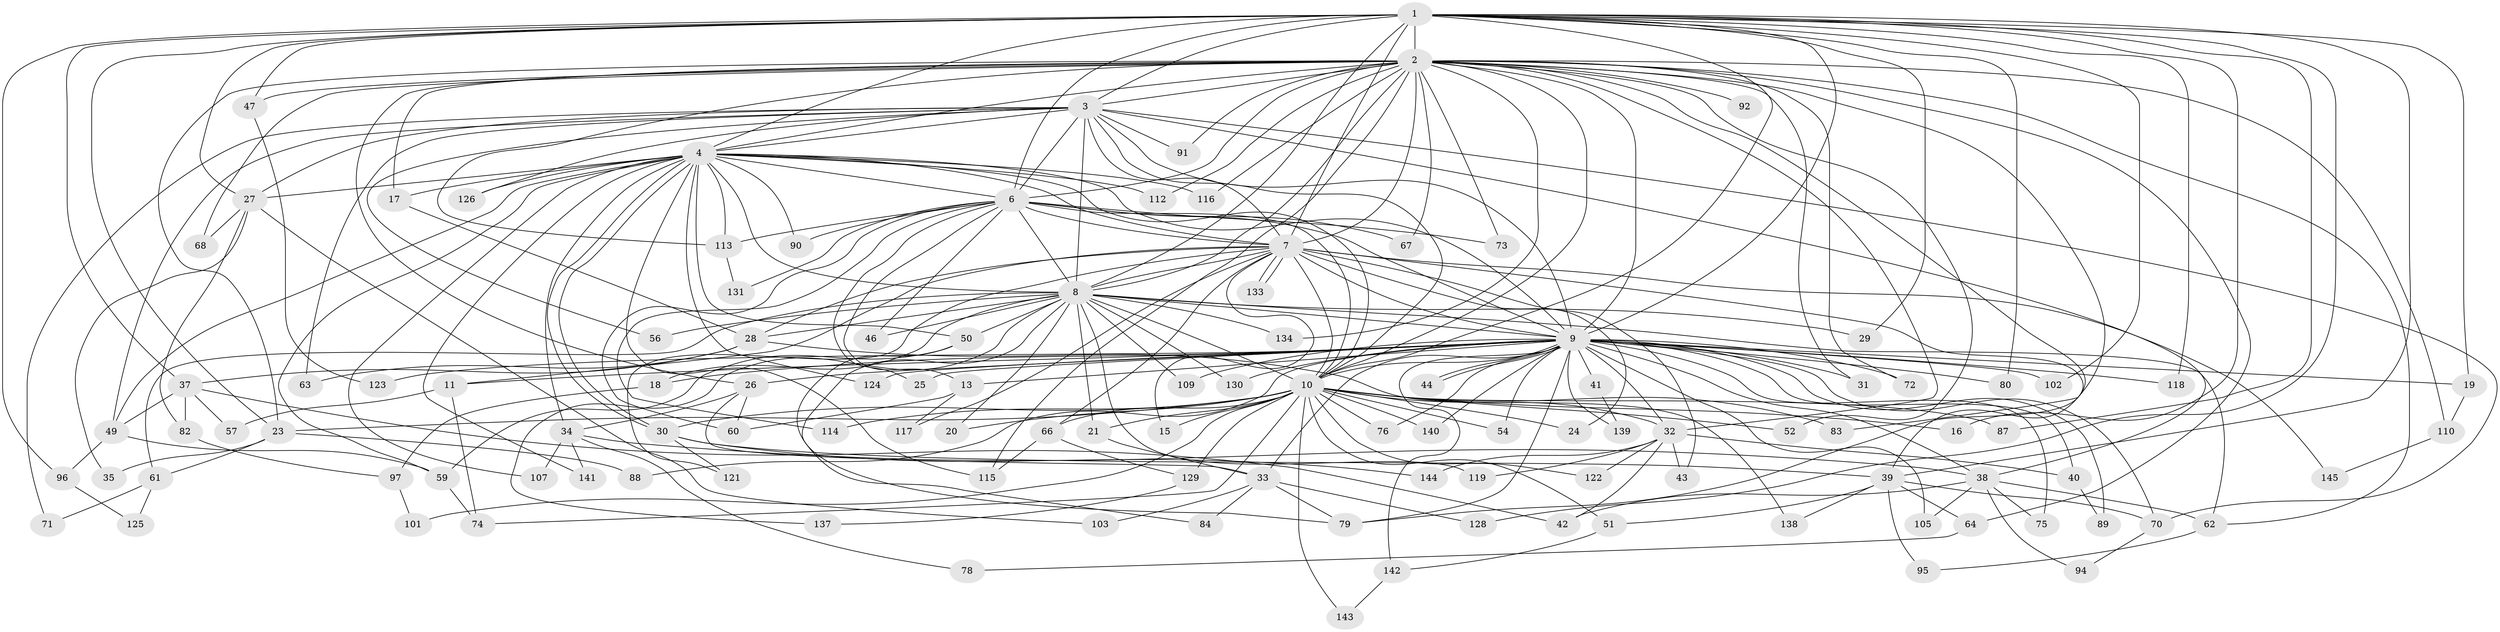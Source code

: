 // Generated by graph-tools (version 1.1) at 2025/23/03/03/25 07:23:46]
// undirected, 116 vertices, 267 edges
graph export_dot {
graph [start="1"]
  node [color=gray90,style=filled];
  1 [super="+14"];
  2 [super="+5"];
  3 [super="+45"];
  4 [super="+93"];
  6 [super="+22"];
  7;
  8 [super="+136"];
  9 [super="+12"];
  10 [super="+36"];
  11;
  13;
  15;
  16;
  17;
  18;
  19;
  20;
  21 [super="+48"];
  23 [super="+55"];
  24;
  25;
  26;
  27 [super="+127"];
  28 [super="+106"];
  29;
  30 [super="+86"];
  31;
  32 [super="+85"];
  33 [super="+100"];
  34;
  35;
  37;
  38 [super="+53"];
  39 [super="+58"];
  40;
  41;
  42 [super="+81"];
  43;
  44;
  46 [super="+65"];
  47;
  49 [super="+132"];
  50;
  51;
  52;
  54;
  56;
  57;
  59 [super="+99"];
  60 [super="+98"];
  61;
  62 [super="+69"];
  63;
  64;
  66 [super="+135"];
  67;
  68;
  70 [super="+77"];
  71;
  72 [super="+111"];
  73;
  74 [super="+104"];
  75;
  76;
  78;
  79 [super="+108"];
  80;
  82;
  83;
  84;
  87;
  88;
  89;
  90;
  91;
  92;
  94;
  95;
  96;
  97;
  101;
  102;
  103;
  105;
  107;
  109;
  110;
  112;
  113 [super="+120"];
  114;
  115;
  116;
  117;
  118;
  119;
  121;
  122;
  123;
  124;
  125;
  126;
  128;
  129;
  130;
  131;
  133;
  134;
  137;
  138;
  139;
  140;
  141;
  142;
  143;
  144;
  145;
  1 -- 2 [weight=2];
  1 -- 3;
  1 -- 4 [weight=2];
  1 -- 6;
  1 -- 7;
  1 -- 8 [weight=2];
  1 -- 9;
  1 -- 10;
  1 -- 19;
  1 -- 23;
  1 -- 39;
  1 -- 47;
  1 -- 96;
  1 -- 102;
  1 -- 118;
  1 -- 128;
  1 -- 37;
  1 -- 16;
  1 -- 80;
  1 -- 87;
  1 -- 29;
  1 -- 27;
  2 -- 3 [weight=2];
  2 -- 4 [weight=2];
  2 -- 6 [weight=2];
  2 -- 7 [weight=2];
  2 -- 8 [weight=2];
  2 -- 9 [weight=3];
  2 -- 10 [weight=2];
  2 -- 17;
  2 -- 47;
  2 -- 52;
  2 -- 62;
  2 -- 64;
  2 -- 68;
  2 -- 72 [weight=2];
  2 -- 92 [weight=2];
  2 -- 112;
  2 -- 116;
  2 -- 67;
  2 -- 73;
  2 -- 134;
  2 -- 79;
  2 -- 83;
  2 -- 26;
  2 -- 91;
  2 -- 31;
  2 -- 110;
  2 -- 115;
  2 -- 32;
  2 -- 113;
  2 -- 23;
  3 -- 4;
  3 -- 6 [weight=2];
  3 -- 7 [weight=2];
  3 -- 8;
  3 -- 9;
  3 -- 10;
  3 -- 27;
  3 -- 56;
  3 -- 63;
  3 -- 70;
  3 -- 71;
  3 -- 91;
  3 -- 126;
  3 -- 38;
  3 -- 49;
  4 -- 6 [weight=2];
  4 -- 7;
  4 -- 8;
  4 -- 9;
  4 -- 10;
  4 -- 17;
  4 -- 27;
  4 -- 30;
  4 -- 30;
  4 -- 34;
  4 -- 49;
  4 -- 50;
  4 -- 59;
  4 -- 90;
  4 -- 107;
  4 -- 112;
  4 -- 113;
  4 -- 115;
  4 -- 116;
  4 -- 126;
  4 -- 141;
  4 -- 124;
  6 -- 7;
  6 -- 8;
  6 -- 9;
  6 -- 10;
  6 -- 13;
  6 -- 25;
  6 -- 46;
  6 -- 67;
  6 -- 73;
  6 -- 90;
  6 -- 114;
  6 -- 131;
  6 -- 60;
  6 -- 113;
  7 -- 8;
  7 -- 9;
  7 -- 10;
  7 -- 11;
  7 -- 15;
  7 -- 24;
  7 -- 43;
  7 -- 66;
  7 -- 117;
  7 -- 121;
  7 -- 133;
  7 -- 133;
  7 -- 145;
  7 -- 39;
  7 -- 28;
  8 -- 9;
  8 -- 10;
  8 -- 18;
  8 -- 20;
  8 -- 21;
  8 -- 28;
  8 -- 29;
  8 -- 46 [weight=2];
  8 -- 50;
  8 -- 56;
  8 -- 61;
  8 -- 84;
  8 -- 109;
  8 -- 119;
  8 -- 130;
  8 -- 134;
  8 -- 137;
  8 -- 62;
  9 -- 10 [weight=2];
  9 -- 11;
  9 -- 13;
  9 -- 18;
  9 -- 19;
  9 -- 25;
  9 -- 26;
  9 -- 31;
  9 -- 32;
  9 -- 33;
  9 -- 38;
  9 -- 40;
  9 -- 41 [weight=2];
  9 -- 44;
  9 -- 44;
  9 -- 54;
  9 -- 72;
  9 -- 75;
  9 -- 76;
  9 -- 80;
  9 -- 88;
  9 -- 89;
  9 -- 102;
  9 -- 105;
  9 -- 109;
  9 -- 118;
  9 -- 123;
  9 -- 124;
  9 -- 130;
  9 -- 139;
  9 -- 140;
  9 -- 142;
  9 -- 79;
  9 -- 70;
  10 -- 15;
  10 -- 16;
  10 -- 20;
  10 -- 21;
  10 -- 23;
  10 -- 24;
  10 -- 32;
  10 -- 51;
  10 -- 52;
  10 -- 76;
  10 -- 83;
  10 -- 87;
  10 -- 101;
  10 -- 114;
  10 -- 122;
  10 -- 129;
  10 -- 140;
  10 -- 143;
  10 -- 66;
  10 -- 54;
  10 -- 30;
  10 -- 74;
  11 -- 57;
  11 -- 74;
  13 -- 60;
  13 -- 117;
  17 -- 28;
  18 -- 97;
  19 -- 110;
  21 -- 33;
  23 -- 35;
  23 -- 61;
  23 -- 88;
  26 -- 33;
  26 -- 34;
  26 -- 60;
  27 -- 35;
  27 -- 68;
  27 -- 82;
  27 -- 103;
  28 -- 37;
  28 -- 63;
  28 -- 138;
  30 -- 39;
  30 -- 121;
  30 -- 144;
  32 -- 40;
  32 -- 42;
  32 -- 43;
  32 -- 144;
  32 -- 119;
  32 -- 122;
  33 -- 84;
  33 -- 128;
  33 -- 103;
  33 -- 79;
  34 -- 38;
  34 -- 78;
  34 -- 107;
  34 -- 141;
  37 -- 42;
  37 -- 49;
  37 -- 57;
  37 -- 82;
  38 -- 62;
  38 -- 75;
  38 -- 94;
  38 -- 105;
  38 -- 42;
  39 -- 51;
  39 -- 138;
  39 -- 64;
  39 -- 70;
  39 -- 95;
  40 -- 89;
  41 -- 139;
  47 -- 123;
  49 -- 96;
  49 -- 59;
  50 -- 59;
  50 -- 79;
  51 -- 142;
  59 -- 74;
  61 -- 71;
  61 -- 125;
  62 -- 95;
  64 -- 78;
  66 -- 129;
  66 -- 115;
  70 -- 94;
  82 -- 97;
  96 -- 125;
  97 -- 101;
  110 -- 145;
  113 -- 131;
  129 -- 137;
  142 -- 143;
}
